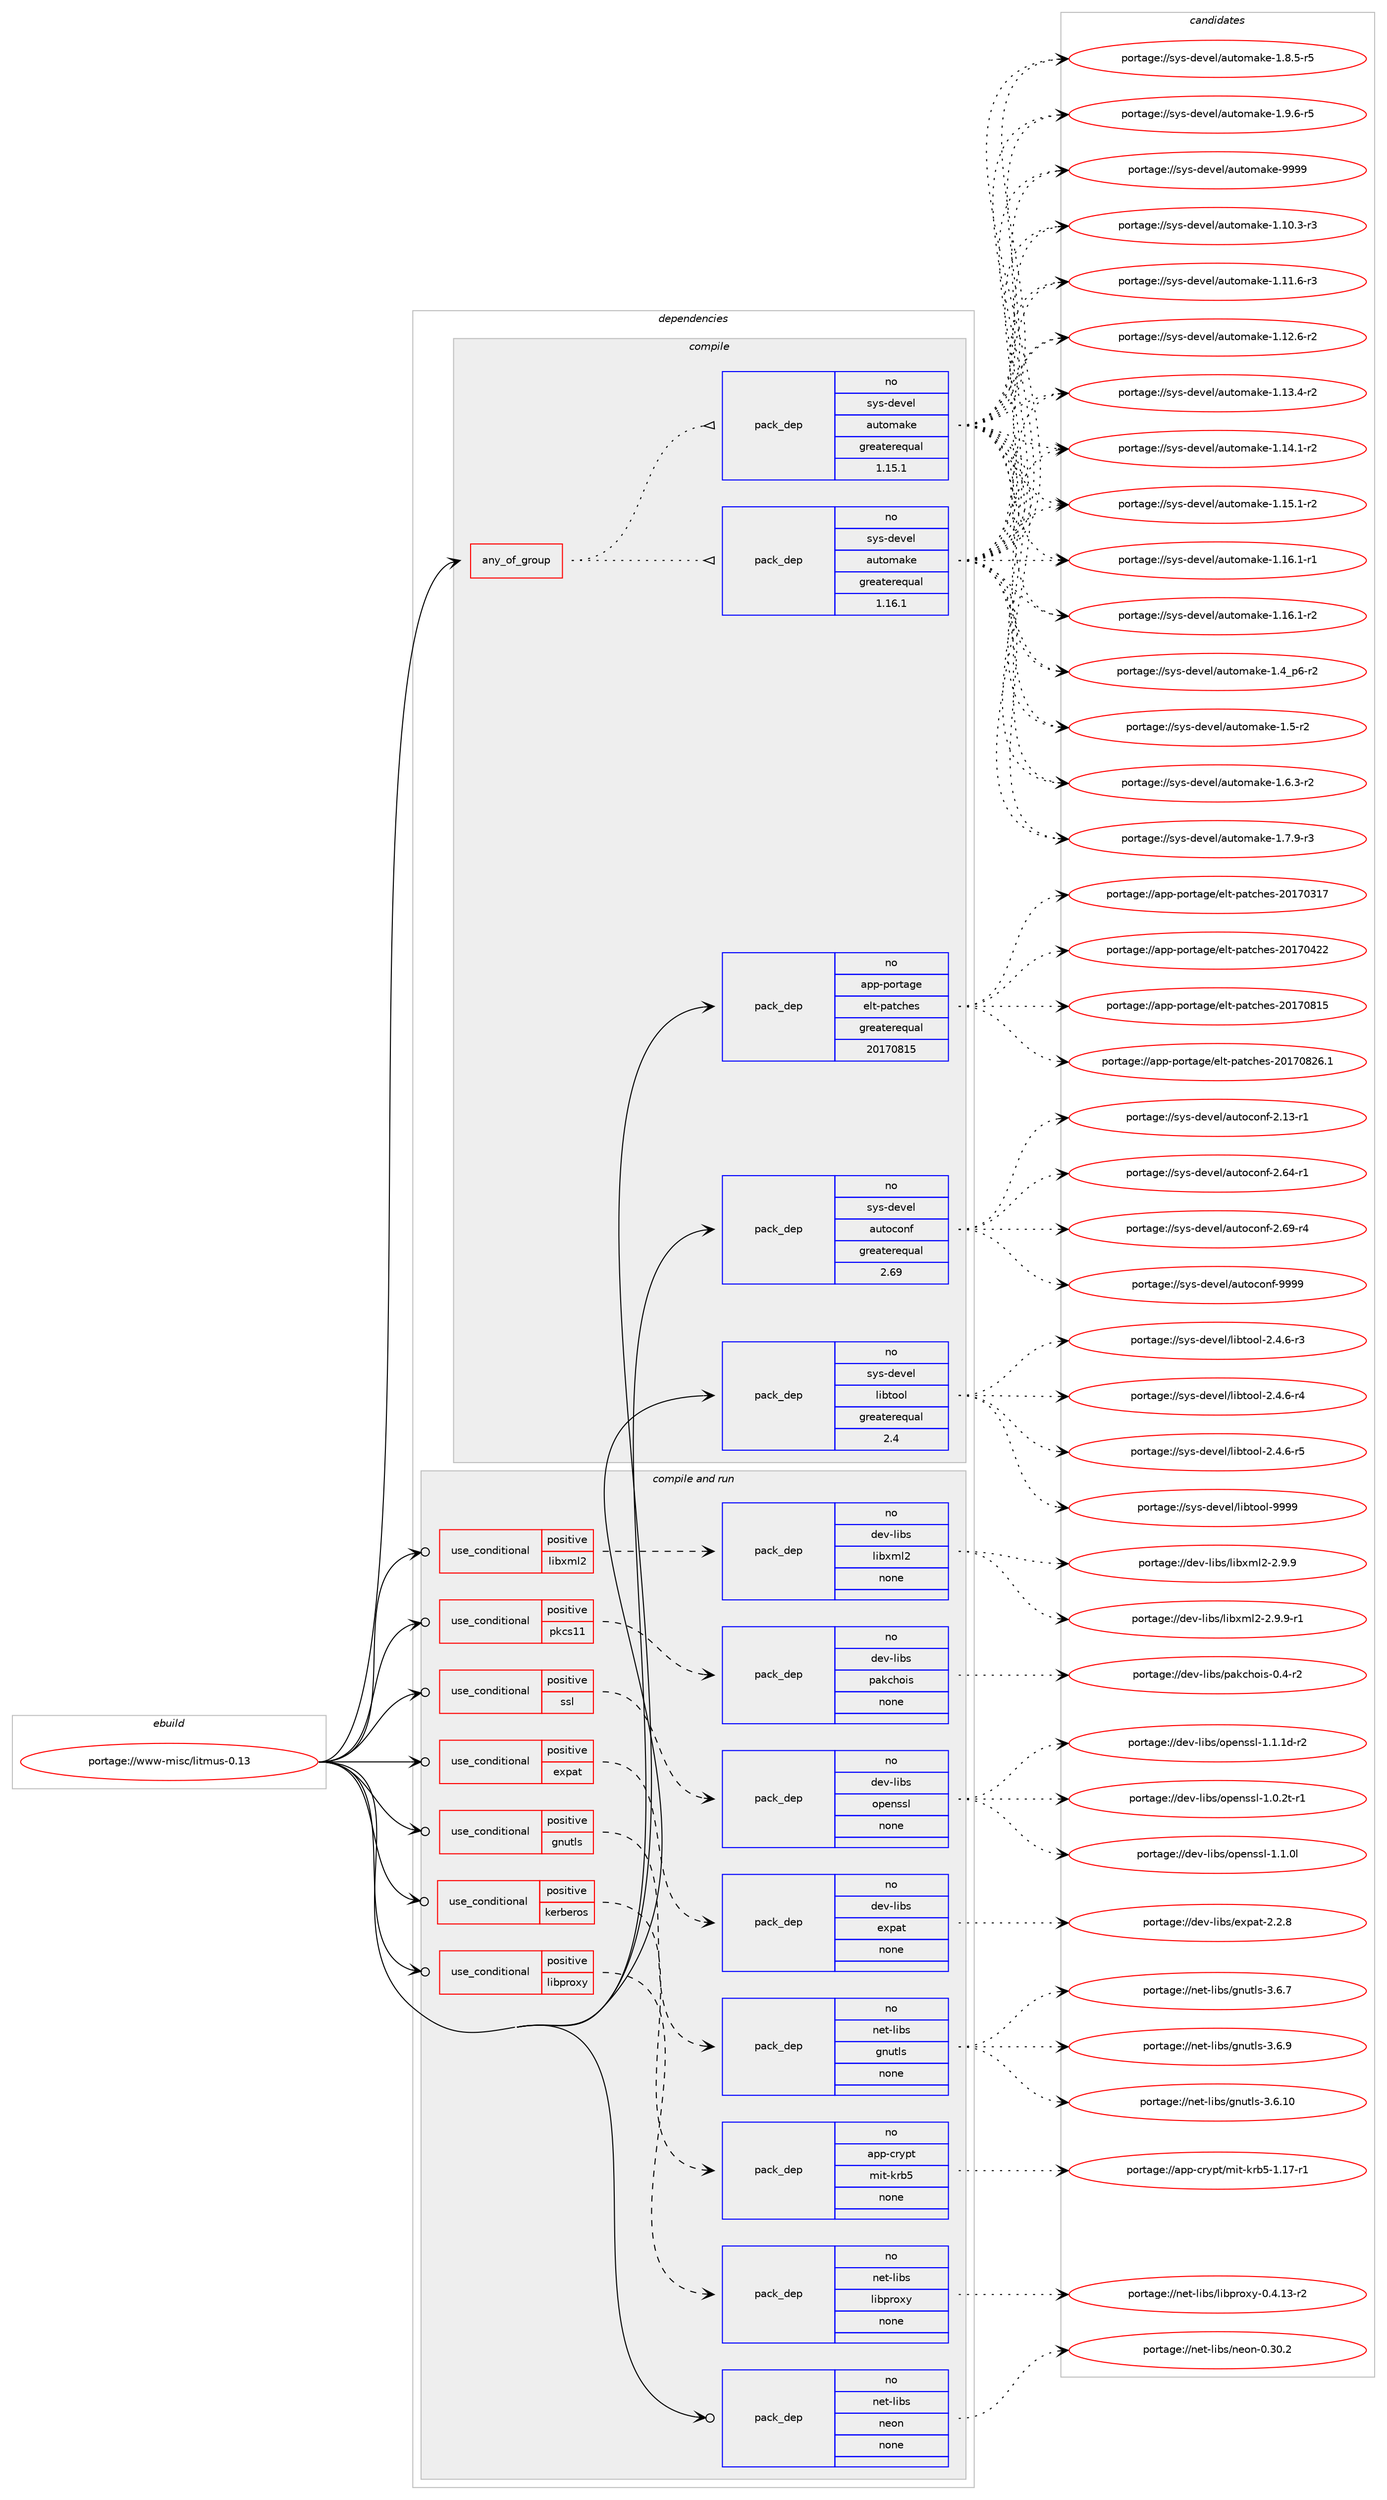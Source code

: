 digraph prolog {

# *************
# Graph options
# *************

newrank=true;
concentrate=true;
compound=true;
graph [rankdir=LR,fontname=Helvetica,fontsize=10,ranksep=1.5];#, ranksep=2.5, nodesep=0.2];
edge  [arrowhead=vee];
node  [fontname=Helvetica,fontsize=10];

# **********
# The ebuild
# **********

subgraph cluster_leftcol {
color=gray;
rank=same;
label=<<i>ebuild</i>>;
id [label="portage://www-misc/litmus-0.13", color=red, width=4, href="../www-misc/litmus-0.13.svg"];
}

# ****************
# The dependencies
# ****************

subgraph cluster_midcol {
color=gray;
label=<<i>dependencies</i>>;
subgraph cluster_compile {
fillcolor="#eeeeee";
style=filled;
label=<<i>compile</i>>;
subgraph any7584 {
dependency442690 [label=<<TABLE BORDER="0" CELLBORDER="1" CELLSPACING="0" CELLPADDING="4"><TR><TD CELLPADDING="10">any_of_group</TD></TR></TABLE>>, shape=none, color=red];subgraph pack328368 {
dependency442691 [label=<<TABLE BORDER="0" CELLBORDER="1" CELLSPACING="0" CELLPADDING="4" WIDTH="220"><TR><TD ROWSPAN="6" CELLPADDING="30">pack_dep</TD></TR><TR><TD WIDTH="110">no</TD></TR><TR><TD>sys-devel</TD></TR><TR><TD>automake</TD></TR><TR><TD>greaterequal</TD></TR><TR><TD>1.16.1</TD></TR></TABLE>>, shape=none, color=blue];
}
dependency442690:e -> dependency442691:w [weight=20,style="dotted",arrowhead="oinv"];
subgraph pack328369 {
dependency442692 [label=<<TABLE BORDER="0" CELLBORDER="1" CELLSPACING="0" CELLPADDING="4" WIDTH="220"><TR><TD ROWSPAN="6" CELLPADDING="30">pack_dep</TD></TR><TR><TD WIDTH="110">no</TD></TR><TR><TD>sys-devel</TD></TR><TR><TD>automake</TD></TR><TR><TD>greaterequal</TD></TR><TR><TD>1.15.1</TD></TR></TABLE>>, shape=none, color=blue];
}
dependency442690:e -> dependency442692:w [weight=20,style="dotted",arrowhead="oinv"];
}
id:e -> dependency442690:w [weight=20,style="solid",arrowhead="vee"];
subgraph pack328370 {
dependency442693 [label=<<TABLE BORDER="0" CELLBORDER="1" CELLSPACING="0" CELLPADDING="4" WIDTH="220"><TR><TD ROWSPAN="6" CELLPADDING="30">pack_dep</TD></TR><TR><TD WIDTH="110">no</TD></TR><TR><TD>app-portage</TD></TR><TR><TD>elt-patches</TD></TR><TR><TD>greaterequal</TD></TR><TR><TD>20170815</TD></TR></TABLE>>, shape=none, color=blue];
}
id:e -> dependency442693:w [weight=20,style="solid",arrowhead="vee"];
subgraph pack328371 {
dependency442694 [label=<<TABLE BORDER="0" CELLBORDER="1" CELLSPACING="0" CELLPADDING="4" WIDTH="220"><TR><TD ROWSPAN="6" CELLPADDING="30">pack_dep</TD></TR><TR><TD WIDTH="110">no</TD></TR><TR><TD>sys-devel</TD></TR><TR><TD>autoconf</TD></TR><TR><TD>greaterequal</TD></TR><TR><TD>2.69</TD></TR></TABLE>>, shape=none, color=blue];
}
id:e -> dependency442694:w [weight=20,style="solid",arrowhead="vee"];
subgraph pack328372 {
dependency442695 [label=<<TABLE BORDER="0" CELLBORDER="1" CELLSPACING="0" CELLPADDING="4" WIDTH="220"><TR><TD ROWSPAN="6" CELLPADDING="30">pack_dep</TD></TR><TR><TD WIDTH="110">no</TD></TR><TR><TD>sys-devel</TD></TR><TR><TD>libtool</TD></TR><TR><TD>greaterequal</TD></TR><TR><TD>2.4</TD></TR></TABLE>>, shape=none, color=blue];
}
id:e -> dependency442695:w [weight=20,style="solid",arrowhead="vee"];
}
subgraph cluster_compileandrun {
fillcolor="#eeeeee";
style=filled;
label=<<i>compile and run</i>>;
subgraph cond106461 {
dependency442696 [label=<<TABLE BORDER="0" CELLBORDER="1" CELLSPACING="0" CELLPADDING="4"><TR><TD ROWSPAN="3" CELLPADDING="10">use_conditional</TD></TR><TR><TD>positive</TD></TR><TR><TD>expat</TD></TR></TABLE>>, shape=none, color=red];
subgraph pack328373 {
dependency442697 [label=<<TABLE BORDER="0" CELLBORDER="1" CELLSPACING="0" CELLPADDING="4" WIDTH="220"><TR><TD ROWSPAN="6" CELLPADDING="30">pack_dep</TD></TR><TR><TD WIDTH="110">no</TD></TR><TR><TD>dev-libs</TD></TR><TR><TD>expat</TD></TR><TR><TD>none</TD></TR><TR><TD></TD></TR></TABLE>>, shape=none, color=blue];
}
dependency442696:e -> dependency442697:w [weight=20,style="dashed",arrowhead="vee"];
}
id:e -> dependency442696:w [weight=20,style="solid",arrowhead="odotvee"];
subgraph cond106462 {
dependency442698 [label=<<TABLE BORDER="0" CELLBORDER="1" CELLSPACING="0" CELLPADDING="4"><TR><TD ROWSPAN="3" CELLPADDING="10">use_conditional</TD></TR><TR><TD>positive</TD></TR><TR><TD>gnutls</TD></TR></TABLE>>, shape=none, color=red];
subgraph pack328374 {
dependency442699 [label=<<TABLE BORDER="0" CELLBORDER="1" CELLSPACING="0" CELLPADDING="4" WIDTH="220"><TR><TD ROWSPAN="6" CELLPADDING="30">pack_dep</TD></TR><TR><TD WIDTH="110">no</TD></TR><TR><TD>net-libs</TD></TR><TR><TD>gnutls</TD></TR><TR><TD>none</TD></TR><TR><TD></TD></TR></TABLE>>, shape=none, color=blue];
}
dependency442698:e -> dependency442699:w [weight=20,style="dashed",arrowhead="vee"];
}
id:e -> dependency442698:w [weight=20,style="solid",arrowhead="odotvee"];
subgraph cond106463 {
dependency442700 [label=<<TABLE BORDER="0" CELLBORDER="1" CELLSPACING="0" CELLPADDING="4"><TR><TD ROWSPAN="3" CELLPADDING="10">use_conditional</TD></TR><TR><TD>positive</TD></TR><TR><TD>kerberos</TD></TR></TABLE>>, shape=none, color=red];
subgraph pack328375 {
dependency442701 [label=<<TABLE BORDER="0" CELLBORDER="1" CELLSPACING="0" CELLPADDING="4" WIDTH="220"><TR><TD ROWSPAN="6" CELLPADDING="30">pack_dep</TD></TR><TR><TD WIDTH="110">no</TD></TR><TR><TD>app-crypt</TD></TR><TR><TD>mit-krb5</TD></TR><TR><TD>none</TD></TR><TR><TD></TD></TR></TABLE>>, shape=none, color=blue];
}
dependency442700:e -> dependency442701:w [weight=20,style="dashed",arrowhead="vee"];
}
id:e -> dependency442700:w [weight=20,style="solid",arrowhead="odotvee"];
subgraph cond106464 {
dependency442702 [label=<<TABLE BORDER="0" CELLBORDER="1" CELLSPACING="0" CELLPADDING="4"><TR><TD ROWSPAN="3" CELLPADDING="10">use_conditional</TD></TR><TR><TD>positive</TD></TR><TR><TD>libproxy</TD></TR></TABLE>>, shape=none, color=red];
subgraph pack328376 {
dependency442703 [label=<<TABLE BORDER="0" CELLBORDER="1" CELLSPACING="0" CELLPADDING="4" WIDTH="220"><TR><TD ROWSPAN="6" CELLPADDING="30">pack_dep</TD></TR><TR><TD WIDTH="110">no</TD></TR><TR><TD>net-libs</TD></TR><TR><TD>libproxy</TD></TR><TR><TD>none</TD></TR><TR><TD></TD></TR></TABLE>>, shape=none, color=blue];
}
dependency442702:e -> dependency442703:w [weight=20,style="dashed",arrowhead="vee"];
}
id:e -> dependency442702:w [weight=20,style="solid",arrowhead="odotvee"];
subgraph cond106465 {
dependency442704 [label=<<TABLE BORDER="0" CELLBORDER="1" CELLSPACING="0" CELLPADDING="4"><TR><TD ROWSPAN="3" CELLPADDING="10">use_conditional</TD></TR><TR><TD>positive</TD></TR><TR><TD>libxml2</TD></TR></TABLE>>, shape=none, color=red];
subgraph pack328377 {
dependency442705 [label=<<TABLE BORDER="0" CELLBORDER="1" CELLSPACING="0" CELLPADDING="4" WIDTH="220"><TR><TD ROWSPAN="6" CELLPADDING="30">pack_dep</TD></TR><TR><TD WIDTH="110">no</TD></TR><TR><TD>dev-libs</TD></TR><TR><TD>libxml2</TD></TR><TR><TD>none</TD></TR><TR><TD></TD></TR></TABLE>>, shape=none, color=blue];
}
dependency442704:e -> dependency442705:w [weight=20,style="dashed",arrowhead="vee"];
}
id:e -> dependency442704:w [weight=20,style="solid",arrowhead="odotvee"];
subgraph cond106466 {
dependency442706 [label=<<TABLE BORDER="0" CELLBORDER="1" CELLSPACING="0" CELLPADDING="4"><TR><TD ROWSPAN="3" CELLPADDING="10">use_conditional</TD></TR><TR><TD>positive</TD></TR><TR><TD>pkcs11</TD></TR></TABLE>>, shape=none, color=red];
subgraph pack328378 {
dependency442707 [label=<<TABLE BORDER="0" CELLBORDER="1" CELLSPACING="0" CELLPADDING="4" WIDTH="220"><TR><TD ROWSPAN="6" CELLPADDING="30">pack_dep</TD></TR><TR><TD WIDTH="110">no</TD></TR><TR><TD>dev-libs</TD></TR><TR><TD>pakchois</TD></TR><TR><TD>none</TD></TR><TR><TD></TD></TR></TABLE>>, shape=none, color=blue];
}
dependency442706:e -> dependency442707:w [weight=20,style="dashed",arrowhead="vee"];
}
id:e -> dependency442706:w [weight=20,style="solid",arrowhead="odotvee"];
subgraph cond106467 {
dependency442708 [label=<<TABLE BORDER="0" CELLBORDER="1" CELLSPACING="0" CELLPADDING="4"><TR><TD ROWSPAN="3" CELLPADDING="10">use_conditional</TD></TR><TR><TD>positive</TD></TR><TR><TD>ssl</TD></TR></TABLE>>, shape=none, color=red];
subgraph pack328379 {
dependency442709 [label=<<TABLE BORDER="0" CELLBORDER="1" CELLSPACING="0" CELLPADDING="4" WIDTH="220"><TR><TD ROWSPAN="6" CELLPADDING="30">pack_dep</TD></TR><TR><TD WIDTH="110">no</TD></TR><TR><TD>dev-libs</TD></TR><TR><TD>openssl</TD></TR><TR><TD>none</TD></TR><TR><TD></TD></TR></TABLE>>, shape=none, color=blue];
}
dependency442708:e -> dependency442709:w [weight=20,style="dashed",arrowhead="vee"];
}
id:e -> dependency442708:w [weight=20,style="solid",arrowhead="odotvee"];
subgraph pack328380 {
dependency442710 [label=<<TABLE BORDER="0" CELLBORDER="1" CELLSPACING="0" CELLPADDING="4" WIDTH="220"><TR><TD ROWSPAN="6" CELLPADDING="30">pack_dep</TD></TR><TR><TD WIDTH="110">no</TD></TR><TR><TD>net-libs</TD></TR><TR><TD>neon</TD></TR><TR><TD>none</TD></TR><TR><TD></TD></TR></TABLE>>, shape=none, color=blue];
}
id:e -> dependency442710:w [weight=20,style="solid",arrowhead="odotvee"];
}
subgraph cluster_run {
fillcolor="#eeeeee";
style=filled;
label=<<i>run</i>>;
}
}

# **************
# The candidates
# **************

subgraph cluster_choices {
rank=same;
color=gray;
label=<<i>candidates</i>>;

subgraph choice328368 {
color=black;
nodesep=1;
choiceportage11512111545100101118101108479711711611110997107101454946494846514511451 [label="portage://sys-devel/automake-1.10.3-r3", color=red, width=4,href="../sys-devel/automake-1.10.3-r3.svg"];
choiceportage11512111545100101118101108479711711611110997107101454946494946544511451 [label="portage://sys-devel/automake-1.11.6-r3", color=red, width=4,href="../sys-devel/automake-1.11.6-r3.svg"];
choiceportage11512111545100101118101108479711711611110997107101454946495046544511450 [label="portage://sys-devel/automake-1.12.6-r2", color=red, width=4,href="../sys-devel/automake-1.12.6-r2.svg"];
choiceportage11512111545100101118101108479711711611110997107101454946495146524511450 [label="portage://sys-devel/automake-1.13.4-r2", color=red, width=4,href="../sys-devel/automake-1.13.4-r2.svg"];
choiceportage11512111545100101118101108479711711611110997107101454946495246494511450 [label="portage://sys-devel/automake-1.14.1-r2", color=red, width=4,href="../sys-devel/automake-1.14.1-r2.svg"];
choiceportage11512111545100101118101108479711711611110997107101454946495346494511450 [label="portage://sys-devel/automake-1.15.1-r2", color=red, width=4,href="../sys-devel/automake-1.15.1-r2.svg"];
choiceportage11512111545100101118101108479711711611110997107101454946495446494511449 [label="portage://sys-devel/automake-1.16.1-r1", color=red, width=4,href="../sys-devel/automake-1.16.1-r1.svg"];
choiceportage11512111545100101118101108479711711611110997107101454946495446494511450 [label="portage://sys-devel/automake-1.16.1-r2", color=red, width=4,href="../sys-devel/automake-1.16.1-r2.svg"];
choiceportage115121115451001011181011084797117116111109971071014549465295112544511450 [label="portage://sys-devel/automake-1.4_p6-r2", color=red, width=4,href="../sys-devel/automake-1.4_p6-r2.svg"];
choiceportage11512111545100101118101108479711711611110997107101454946534511450 [label="portage://sys-devel/automake-1.5-r2", color=red, width=4,href="../sys-devel/automake-1.5-r2.svg"];
choiceportage115121115451001011181011084797117116111109971071014549465446514511450 [label="portage://sys-devel/automake-1.6.3-r2", color=red, width=4,href="../sys-devel/automake-1.6.3-r2.svg"];
choiceportage115121115451001011181011084797117116111109971071014549465546574511451 [label="portage://sys-devel/automake-1.7.9-r3", color=red, width=4,href="../sys-devel/automake-1.7.9-r3.svg"];
choiceportage115121115451001011181011084797117116111109971071014549465646534511453 [label="portage://sys-devel/automake-1.8.5-r5", color=red, width=4,href="../sys-devel/automake-1.8.5-r5.svg"];
choiceportage115121115451001011181011084797117116111109971071014549465746544511453 [label="portage://sys-devel/automake-1.9.6-r5", color=red, width=4,href="../sys-devel/automake-1.9.6-r5.svg"];
choiceportage115121115451001011181011084797117116111109971071014557575757 [label="portage://sys-devel/automake-9999", color=red, width=4,href="../sys-devel/automake-9999.svg"];
dependency442691:e -> choiceportage11512111545100101118101108479711711611110997107101454946494846514511451:w [style=dotted,weight="100"];
dependency442691:e -> choiceportage11512111545100101118101108479711711611110997107101454946494946544511451:w [style=dotted,weight="100"];
dependency442691:e -> choiceportage11512111545100101118101108479711711611110997107101454946495046544511450:w [style=dotted,weight="100"];
dependency442691:e -> choiceportage11512111545100101118101108479711711611110997107101454946495146524511450:w [style=dotted,weight="100"];
dependency442691:e -> choiceportage11512111545100101118101108479711711611110997107101454946495246494511450:w [style=dotted,weight="100"];
dependency442691:e -> choiceportage11512111545100101118101108479711711611110997107101454946495346494511450:w [style=dotted,weight="100"];
dependency442691:e -> choiceportage11512111545100101118101108479711711611110997107101454946495446494511449:w [style=dotted,weight="100"];
dependency442691:e -> choiceportage11512111545100101118101108479711711611110997107101454946495446494511450:w [style=dotted,weight="100"];
dependency442691:e -> choiceportage115121115451001011181011084797117116111109971071014549465295112544511450:w [style=dotted,weight="100"];
dependency442691:e -> choiceportage11512111545100101118101108479711711611110997107101454946534511450:w [style=dotted,weight="100"];
dependency442691:e -> choiceportage115121115451001011181011084797117116111109971071014549465446514511450:w [style=dotted,weight="100"];
dependency442691:e -> choiceportage115121115451001011181011084797117116111109971071014549465546574511451:w [style=dotted,weight="100"];
dependency442691:e -> choiceportage115121115451001011181011084797117116111109971071014549465646534511453:w [style=dotted,weight="100"];
dependency442691:e -> choiceportage115121115451001011181011084797117116111109971071014549465746544511453:w [style=dotted,weight="100"];
dependency442691:e -> choiceportage115121115451001011181011084797117116111109971071014557575757:w [style=dotted,weight="100"];
}
subgraph choice328369 {
color=black;
nodesep=1;
choiceportage11512111545100101118101108479711711611110997107101454946494846514511451 [label="portage://sys-devel/automake-1.10.3-r3", color=red, width=4,href="../sys-devel/automake-1.10.3-r3.svg"];
choiceportage11512111545100101118101108479711711611110997107101454946494946544511451 [label="portage://sys-devel/automake-1.11.6-r3", color=red, width=4,href="../sys-devel/automake-1.11.6-r3.svg"];
choiceportage11512111545100101118101108479711711611110997107101454946495046544511450 [label="portage://sys-devel/automake-1.12.6-r2", color=red, width=4,href="../sys-devel/automake-1.12.6-r2.svg"];
choiceportage11512111545100101118101108479711711611110997107101454946495146524511450 [label="portage://sys-devel/automake-1.13.4-r2", color=red, width=4,href="../sys-devel/automake-1.13.4-r2.svg"];
choiceportage11512111545100101118101108479711711611110997107101454946495246494511450 [label="portage://sys-devel/automake-1.14.1-r2", color=red, width=4,href="../sys-devel/automake-1.14.1-r2.svg"];
choiceportage11512111545100101118101108479711711611110997107101454946495346494511450 [label="portage://sys-devel/automake-1.15.1-r2", color=red, width=4,href="../sys-devel/automake-1.15.1-r2.svg"];
choiceportage11512111545100101118101108479711711611110997107101454946495446494511449 [label="portage://sys-devel/automake-1.16.1-r1", color=red, width=4,href="../sys-devel/automake-1.16.1-r1.svg"];
choiceportage11512111545100101118101108479711711611110997107101454946495446494511450 [label="portage://sys-devel/automake-1.16.1-r2", color=red, width=4,href="../sys-devel/automake-1.16.1-r2.svg"];
choiceportage115121115451001011181011084797117116111109971071014549465295112544511450 [label="portage://sys-devel/automake-1.4_p6-r2", color=red, width=4,href="../sys-devel/automake-1.4_p6-r2.svg"];
choiceportage11512111545100101118101108479711711611110997107101454946534511450 [label="portage://sys-devel/automake-1.5-r2", color=red, width=4,href="../sys-devel/automake-1.5-r2.svg"];
choiceportage115121115451001011181011084797117116111109971071014549465446514511450 [label="portage://sys-devel/automake-1.6.3-r2", color=red, width=4,href="../sys-devel/automake-1.6.3-r2.svg"];
choiceportage115121115451001011181011084797117116111109971071014549465546574511451 [label="portage://sys-devel/automake-1.7.9-r3", color=red, width=4,href="../sys-devel/automake-1.7.9-r3.svg"];
choiceportage115121115451001011181011084797117116111109971071014549465646534511453 [label="portage://sys-devel/automake-1.8.5-r5", color=red, width=4,href="../sys-devel/automake-1.8.5-r5.svg"];
choiceportage115121115451001011181011084797117116111109971071014549465746544511453 [label="portage://sys-devel/automake-1.9.6-r5", color=red, width=4,href="../sys-devel/automake-1.9.6-r5.svg"];
choiceportage115121115451001011181011084797117116111109971071014557575757 [label="portage://sys-devel/automake-9999", color=red, width=4,href="../sys-devel/automake-9999.svg"];
dependency442692:e -> choiceportage11512111545100101118101108479711711611110997107101454946494846514511451:w [style=dotted,weight="100"];
dependency442692:e -> choiceportage11512111545100101118101108479711711611110997107101454946494946544511451:w [style=dotted,weight="100"];
dependency442692:e -> choiceportage11512111545100101118101108479711711611110997107101454946495046544511450:w [style=dotted,weight="100"];
dependency442692:e -> choiceportage11512111545100101118101108479711711611110997107101454946495146524511450:w [style=dotted,weight="100"];
dependency442692:e -> choiceportage11512111545100101118101108479711711611110997107101454946495246494511450:w [style=dotted,weight="100"];
dependency442692:e -> choiceportage11512111545100101118101108479711711611110997107101454946495346494511450:w [style=dotted,weight="100"];
dependency442692:e -> choiceportage11512111545100101118101108479711711611110997107101454946495446494511449:w [style=dotted,weight="100"];
dependency442692:e -> choiceportage11512111545100101118101108479711711611110997107101454946495446494511450:w [style=dotted,weight="100"];
dependency442692:e -> choiceportage115121115451001011181011084797117116111109971071014549465295112544511450:w [style=dotted,weight="100"];
dependency442692:e -> choiceportage11512111545100101118101108479711711611110997107101454946534511450:w [style=dotted,weight="100"];
dependency442692:e -> choiceportage115121115451001011181011084797117116111109971071014549465446514511450:w [style=dotted,weight="100"];
dependency442692:e -> choiceportage115121115451001011181011084797117116111109971071014549465546574511451:w [style=dotted,weight="100"];
dependency442692:e -> choiceportage115121115451001011181011084797117116111109971071014549465646534511453:w [style=dotted,weight="100"];
dependency442692:e -> choiceportage115121115451001011181011084797117116111109971071014549465746544511453:w [style=dotted,weight="100"];
dependency442692:e -> choiceportage115121115451001011181011084797117116111109971071014557575757:w [style=dotted,weight="100"];
}
subgraph choice328370 {
color=black;
nodesep=1;
choiceportage97112112451121111141169710310147101108116451129711699104101115455048495548514955 [label="portage://app-portage/elt-patches-20170317", color=red, width=4,href="../app-portage/elt-patches-20170317.svg"];
choiceportage97112112451121111141169710310147101108116451129711699104101115455048495548525050 [label="portage://app-portage/elt-patches-20170422", color=red, width=4,href="../app-portage/elt-patches-20170422.svg"];
choiceportage97112112451121111141169710310147101108116451129711699104101115455048495548564953 [label="portage://app-portage/elt-patches-20170815", color=red, width=4,href="../app-portage/elt-patches-20170815.svg"];
choiceportage971121124511211111411697103101471011081164511297116991041011154550484955485650544649 [label="portage://app-portage/elt-patches-20170826.1", color=red, width=4,href="../app-portage/elt-patches-20170826.1.svg"];
dependency442693:e -> choiceportage97112112451121111141169710310147101108116451129711699104101115455048495548514955:w [style=dotted,weight="100"];
dependency442693:e -> choiceportage97112112451121111141169710310147101108116451129711699104101115455048495548525050:w [style=dotted,weight="100"];
dependency442693:e -> choiceportage97112112451121111141169710310147101108116451129711699104101115455048495548564953:w [style=dotted,weight="100"];
dependency442693:e -> choiceportage971121124511211111411697103101471011081164511297116991041011154550484955485650544649:w [style=dotted,weight="100"];
}
subgraph choice328371 {
color=black;
nodesep=1;
choiceportage1151211154510010111810110847971171161119911111010245504649514511449 [label="portage://sys-devel/autoconf-2.13-r1", color=red, width=4,href="../sys-devel/autoconf-2.13-r1.svg"];
choiceportage1151211154510010111810110847971171161119911111010245504654524511449 [label="portage://sys-devel/autoconf-2.64-r1", color=red, width=4,href="../sys-devel/autoconf-2.64-r1.svg"];
choiceportage1151211154510010111810110847971171161119911111010245504654574511452 [label="portage://sys-devel/autoconf-2.69-r4", color=red, width=4,href="../sys-devel/autoconf-2.69-r4.svg"];
choiceportage115121115451001011181011084797117116111991111101024557575757 [label="portage://sys-devel/autoconf-9999", color=red, width=4,href="../sys-devel/autoconf-9999.svg"];
dependency442694:e -> choiceportage1151211154510010111810110847971171161119911111010245504649514511449:w [style=dotted,weight="100"];
dependency442694:e -> choiceportage1151211154510010111810110847971171161119911111010245504654524511449:w [style=dotted,weight="100"];
dependency442694:e -> choiceportage1151211154510010111810110847971171161119911111010245504654574511452:w [style=dotted,weight="100"];
dependency442694:e -> choiceportage115121115451001011181011084797117116111991111101024557575757:w [style=dotted,weight="100"];
}
subgraph choice328372 {
color=black;
nodesep=1;
choiceportage1151211154510010111810110847108105981161111111084550465246544511451 [label="portage://sys-devel/libtool-2.4.6-r3", color=red, width=4,href="../sys-devel/libtool-2.4.6-r3.svg"];
choiceportage1151211154510010111810110847108105981161111111084550465246544511452 [label="portage://sys-devel/libtool-2.4.6-r4", color=red, width=4,href="../sys-devel/libtool-2.4.6-r4.svg"];
choiceportage1151211154510010111810110847108105981161111111084550465246544511453 [label="portage://sys-devel/libtool-2.4.6-r5", color=red, width=4,href="../sys-devel/libtool-2.4.6-r5.svg"];
choiceportage1151211154510010111810110847108105981161111111084557575757 [label="portage://sys-devel/libtool-9999", color=red, width=4,href="../sys-devel/libtool-9999.svg"];
dependency442695:e -> choiceportage1151211154510010111810110847108105981161111111084550465246544511451:w [style=dotted,weight="100"];
dependency442695:e -> choiceportage1151211154510010111810110847108105981161111111084550465246544511452:w [style=dotted,weight="100"];
dependency442695:e -> choiceportage1151211154510010111810110847108105981161111111084550465246544511453:w [style=dotted,weight="100"];
dependency442695:e -> choiceportage1151211154510010111810110847108105981161111111084557575757:w [style=dotted,weight="100"];
}
subgraph choice328373 {
color=black;
nodesep=1;
choiceportage10010111845108105981154710112011297116455046504656 [label="portage://dev-libs/expat-2.2.8", color=red, width=4,href="../dev-libs/expat-2.2.8.svg"];
dependency442697:e -> choiceportage10010111845108105981154710112011297116455046504656:w [style=dotted,weight="100"];
}
subgraph choice328374 {
color=black;
nodesep=1;
choiceportage11010111645108105981154710311011711610811545514654464948 [label="portage://net-libs/gnutls-3.6.10", color=red, width=4,href="../net-libs/gnutls-3.6.10.svg"];
choiceportage110101116451081059811547103110117116108115455146544655 [label="portage://net-libs/gnutls-3.6.7", color=red, width=4,href="../net-libs/gnutls-3.6.7.svg"];
choiceportage110101116451081059811547103110117116108115455146544657 [label="portage://net-libs/gnutls-3.6.9", color=red, width=4,href="../net-libs/gnutls-3.6.9.svg"];
dependency442699:e -> choiceportage11010111645108105981154710311011711610811545514654464948:w [style=dotted,weight="100"];
dependency442699:e -> choiceportage110101116451081059811547103110117116108115455146544655:w [style=dotted,weight="100"];
dependency442699:e -> choiceportage110101116451081059811547103110117116108115455146544657:w [style=dotted,weight="100"];
}
subgraph choice328375 {
color=black;
nodesep=1;
choiceportage9711211245991141211121164710910511645107114985345494649554511449 [label="portage://app-crypt/mit-krb5-1.17-r1", color=red, width=4,href="../app-crypt/mit-krb5-1.17-r1.svg"];
dependency442701:e -> choiceportage9711211245991141211121164710910511645107114985345494649554511449:w [style=dotted,weight="100"];
}
subgraph choice328376 {
color=black;
nodesep=1;
choiceportage11010111645108105981154710810598112114111120121454846524649514511450 [label="portage://net-libs/libproxy-0.4.13-r2", color=red, width=4,href="../net-libs/libproxy-0.4.13-r2.svg"];
dependency442703:e -> choiceportage11010111645108105981154710810598112114111120121454846524649514511450:w [style=dotted,weight="100"];
}
subgraph choice328377 {
color=black;
nodesep=1;
choiceportage1001011184510810598115471081059812010910850455046574657 [label="portage://dev-libs/libxml2-2.9.9", color=red, width=4,href="../dev-libs/libxml2-2.9.9.svg"];
choiceportage10010111845108105981154710810598120109108504550465746574511449 [label="portage://dev-libs/libxml2-2.9.9-r1", color=red, width=4,href="../dev-libs/libxml2-2.9.9-r1.svg"];
dependency442705:e -> choiceportage1001011184510810598115471081059812010910850455046574657:w [style=dotted,weight="100"];
dependency442705:e -> choiceportage10010111845108105981154710810598120109108504550465746574511449:w [style=dotted,weight="100"];
}
subgraph choice328378 {
color=black;
nodesep=1;
choiceportage1001011184510810598115471129710799104111105115454846524511450 [label="portage://dev-libs/pakchois-0.4-r2", color=red, width=4,href="../dev-libs/pakchois-0.4-r2.svg"];
dependency442707:e -> choiceportage1001011184510810598115471129710799104111105115454846524511450:w [style=dotted,weight="100"];
}
subgraph choice328379 {
color=black;
nodesep=1;
choiceportage1001011184510810598115471111121011101151151084549464846501164511449 [label="portage://dev-libs/openssl-1.0.2t-r1", color=red, width=4,href="../dev-libs/openssl-1.0.2t-r1.svg"];
choiceportage100101118451081059811547111112101110115115108454946494648108 [label="portage://dev-libs/openssl-1.1.0l", color=red, width=4,href="../dev-libs/openssl-1.1.0l.svg"];
choiceportage1001011184510810598115471111121011101151151084549464946491004511450 [label="portage://dev-libs/openssl-1.1.1d-r2", color=red, width=4,href="../dev-libs/openssl-1.1.1d-r2.svg"];
dependency442709:e -> choiceportage1001011184510810598115471111121011101151151084549464846501164511449:w [style=dotted,weight="100"];
dependency442709:e -> choiceportage100101118451081059811547111112101110115115108454946494648108:w [style=dotted,weight="100"];
dependency442709:e -> choiceportage1001011184510810598115471111121011101151151084549464946491004511450:w [style=dotted,weight="100"];
}
subgraph choice328380 {
color=black;
nodesep=1;
choiceportage11010111645108105981154711010111111045484651484650 [label="portage://net-libs/neon-0.30.2", color=red, width=4,href="../net-libs/neon-0.30.2.svg"];
dependency442710:e -> choiceportage11010111645108105981154711010111111045484651484650:w [style=dotted,weight="100"];
}
}

}
